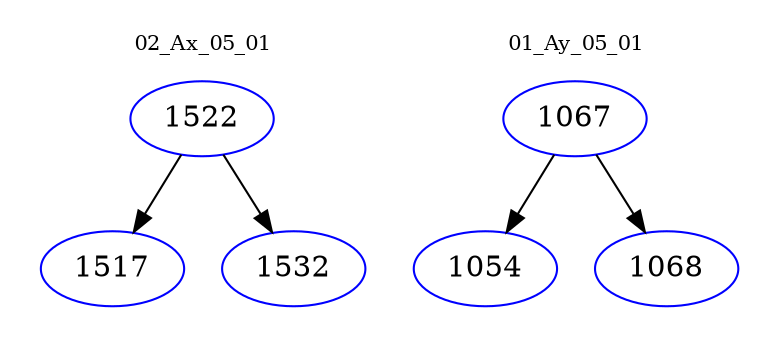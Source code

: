digraph{
subgraph cluster_0 {
color = white
label = "02_Ax_05_01";
fontsize=10;
T0_1522 [label="1522", color="blue"]
T0_1522 -> T0_1517 [color="black"]
T0_1517 [label="1517", color="blue"]
T0_1522 -> T0_1532 [color="black"]
T0_1532 [label="1532", color="blue"]
}
subgraph cluster_1 {
color = white
label = "01_Ay_05_01";
fontsize=10;
T1_1067 [label="1067", color="blue"]
T1_1067 -> T1_1054 [color="black"]
T1_1054 [label="1054", color="blue"]
T1_1067 -> T1_1068 [color="black"]
T1_1068 [label="1068", color="blue"]
}
}
